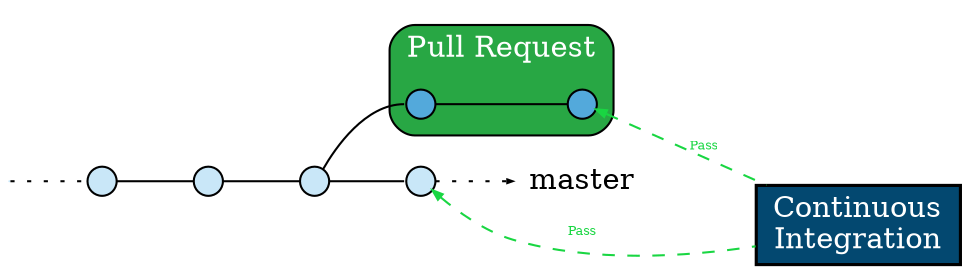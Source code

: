 strict digraph g {
    rankdir="LR";
    forcelabels=false;
    newrank=false;

    // general
    node [style=filled, color="black", fontcolor="black"];
    edge [color="black", arrowhead=none];

    // graph
    node [width=0.2, height=0.2, fixedsize=true, label="", shape=circle, fillcolor="#FF0000"]


    subgraph master {
        node [group="master", fillcolor="#C9E7F8"];
        ms;
        m0;
        m1;
        m2;
        me;

        ms:e -> m0:w [style=dotted, arrowhead=none];
        m0:e -> m1:w;
        m1:e -> m2:w;
        m2:e -> m2bis:w;
        m2bis:e -> me:w [style=dotted, arrowhead=normal, arrowsize=0.25];
    }

    subgraph {
        rank=min;
        ms [width=0, height=0, penwidth=0];
    }

    subgraph {
        rank=sink;
        me [label="master", shape=none, fixedsize=false, fillcolor=none, fontcolor=black];
    }

    subgraph pr {
        subgraph cluster_pr {
            subgraph {
                rank=same;
                pr11 [group="pr", fillcolor="#53A9DB"];
            }
            label="Pull Request";
            style="rounded,filled";
            fillcolor="#28A744";
            fontcolor="white";
            pr12 [group="pr", fillcolor="#53A9DB"];
            pr11 -> pr12;
        }
    }

    m2 -> pr11:w;

    subgraph ci {
        // CI connections
        ci [label="Continuous\nIntegration", fixedsize=false, shape="box", style="filled", fillcolor="#034870", fontcolor=white, penwidth=1.5]
        edge [arrowhead=none, style=dashed, arrowsize=0.5, arrowtail=normal, color="#19d642", dir=both, penwidth=1, label="Pass", fontcolor="#19d642", fontsize="6pt"];
        pr12 -> ci;
        m2bis -> ci;
    }
}
